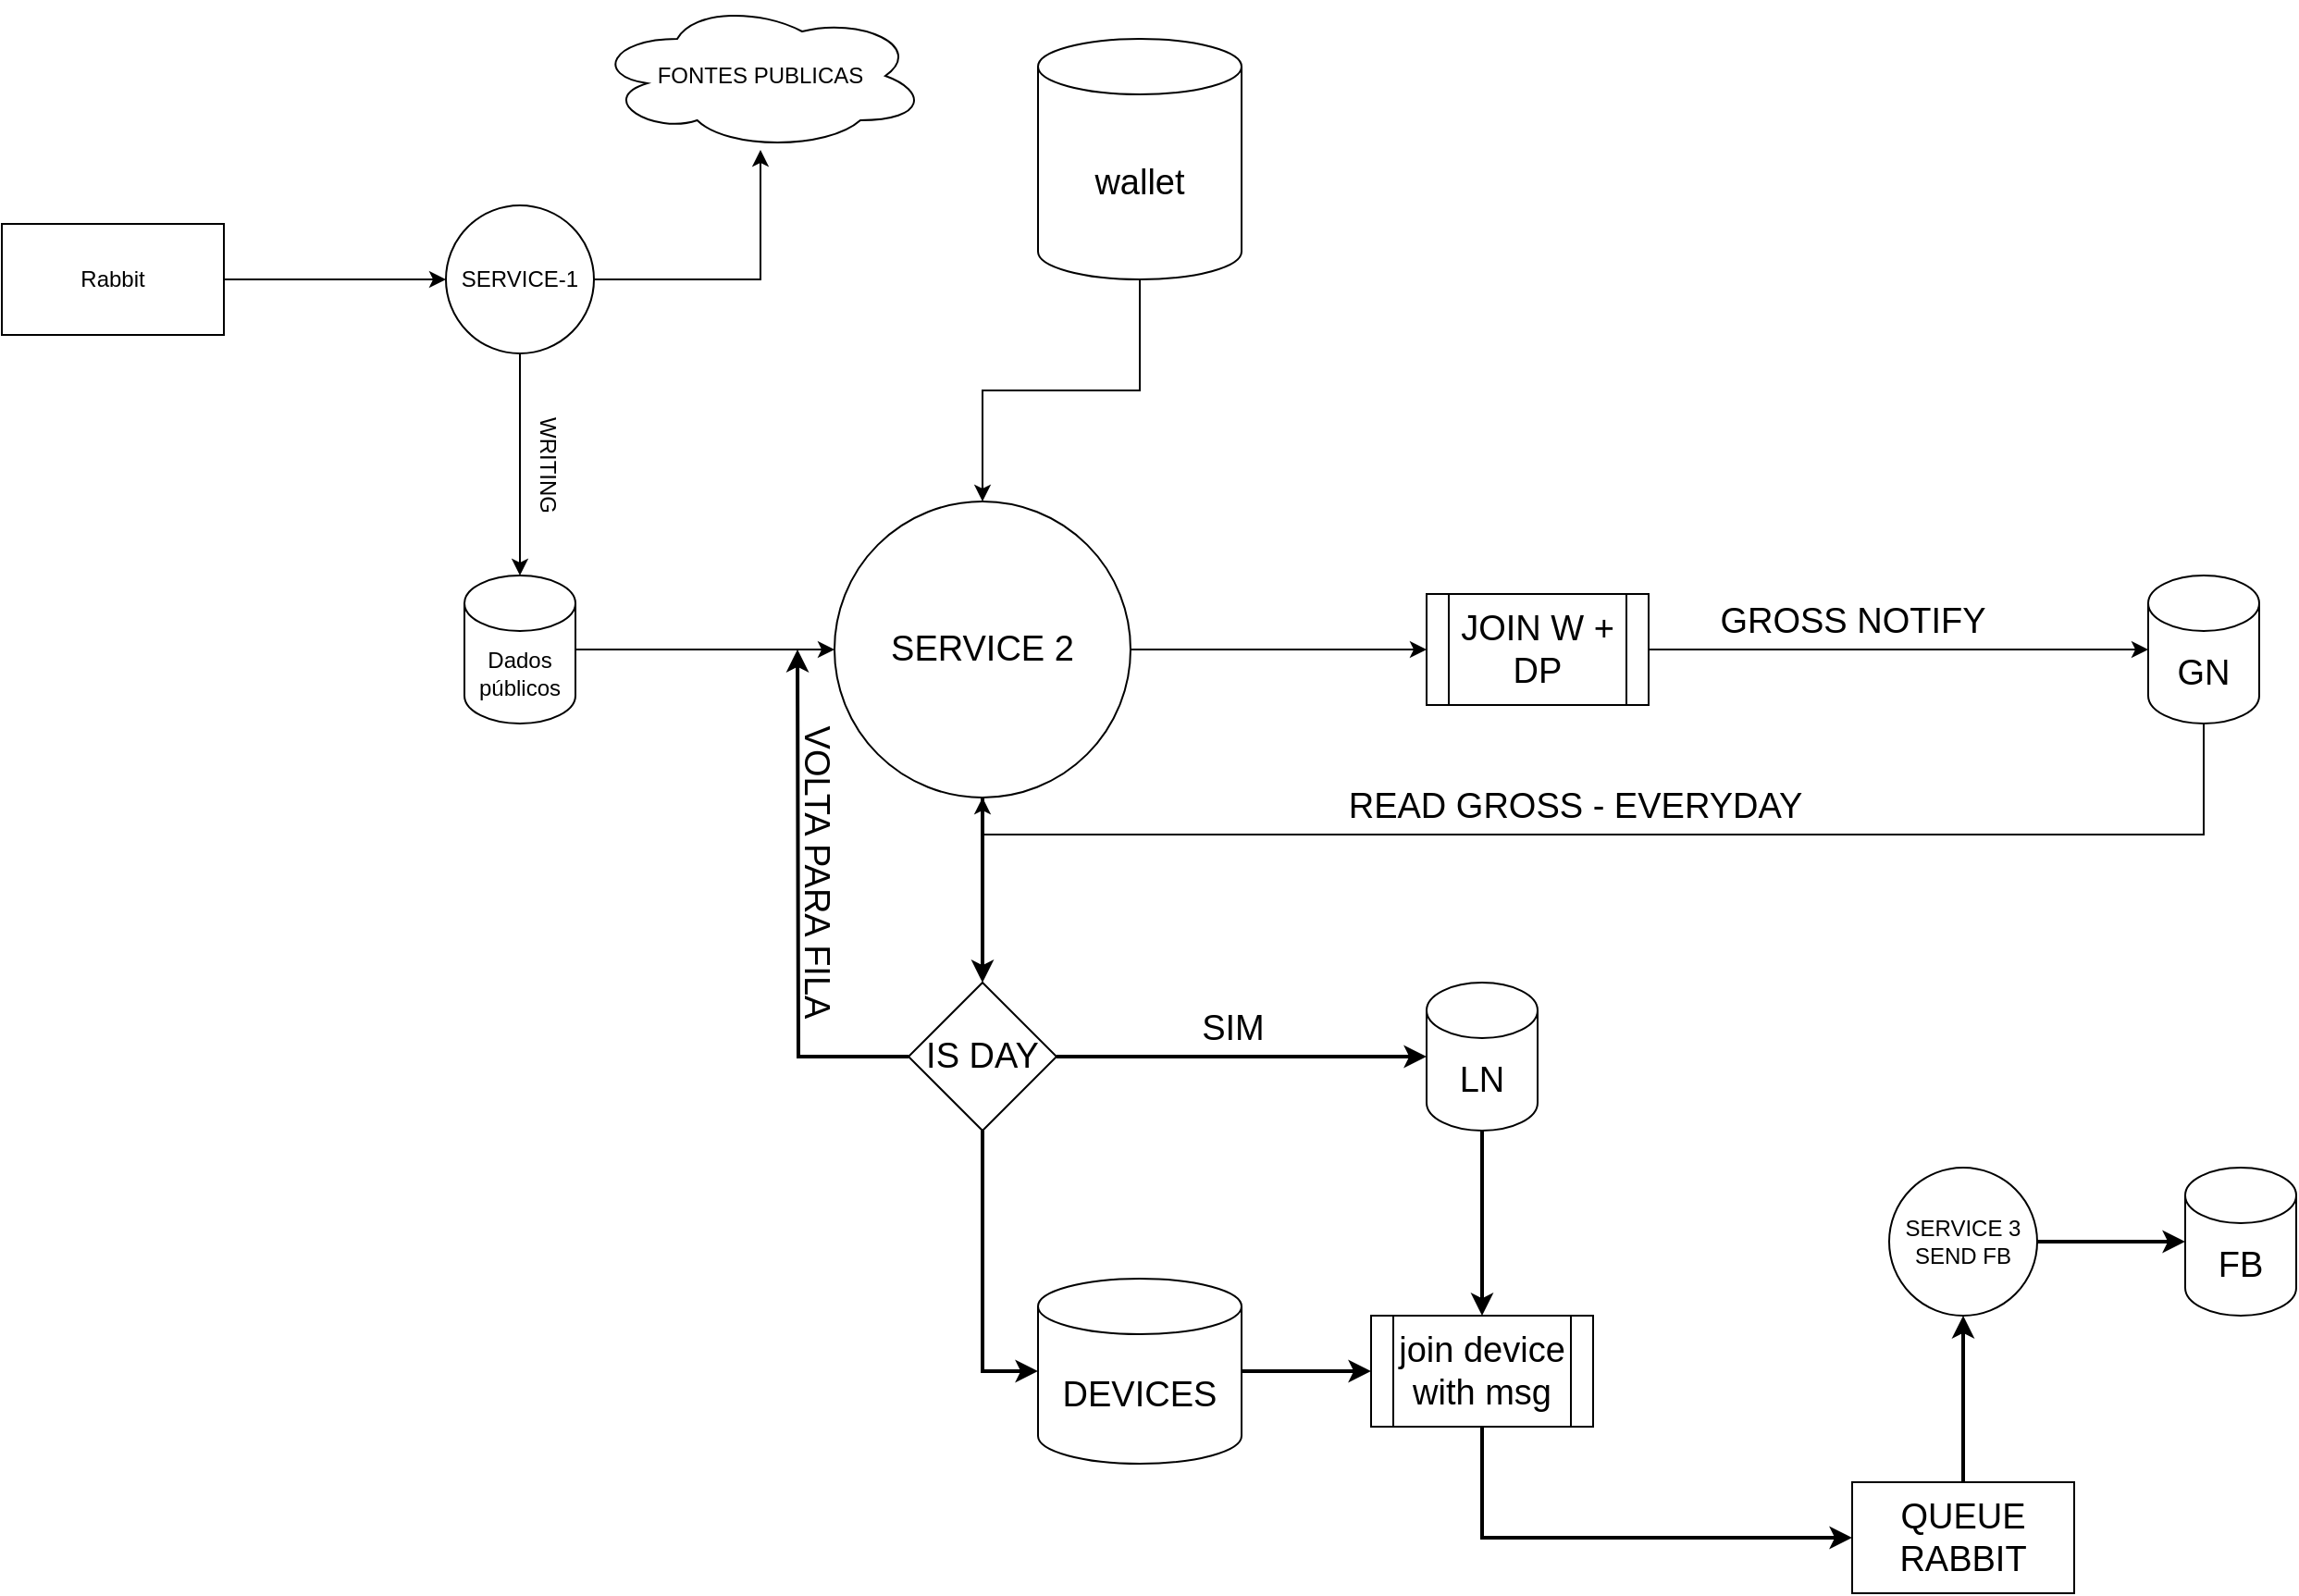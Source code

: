 <mxfile version="20.3.2" type="github">
  <diagram id="vJl3m5sy9_TRx9111Zg3" name="Page-1">
    <mxGraphModel dx="1673" dy="1938" grid="1" gridSize="10" guides="1" tooltips="1" connect="1" arrows="1" fold="1" page="1" pageScale="1" pageWidth="850" pageHeight="1100" background="none" math="0" shadow="0">
      <root>
        <mxCell id="0" />
        <mxCell id="1" parent="0" />
        <mxCell id="cE9KhYs64frih6GcxbA9-4" style="edgeStyle=orthogonalEdgeStyle;rounded=0;orthogonalLoop=1;jettySize=auto;html=1;exitX=1;exitY=0.5;exitDx=0;exitDy=0;" parent="1" source="cE9KhYs64frih6GcxbA9-1" target="cE9KhYs64frih6GcxbA9-3" edge="1">
          <mxGeometry relative="1" as="geometry" />
        </mxCell>
        <mxCell id="cE9KhYs64frih6GcxbA9-1" value="Rabbit" style="rounded=0;whiteSpace=wrap;html=1;" parent="1" vertex="1">
          <mxGeometry y="40" width="120" height="60" as="geometry" />
        </mxCell>
        <mxCell id="cE9KhYs64frih6GcxbA9-35" style="edgeStyle=orthogonalEdgeStyle;rounded=0;orthogonalLoop=1;jettySize=auto;html=1;fontSize=19;strokeWidth=2;" parent="1" source="cE9KhYs64frih6GcxbA9-2" target="cE9KhYs64frih6GcxbA9-34" edge="1">
          <mxGeometry relative="1" as="geometry" />
        </mxCell>
        <mxCell id="cE9KhYs64frih6GcxbA9-2" value="SERVICE 3&lt;br&gt;SEND FB" style="ellipse;whiteSpace=wrap;html=1;aspect=fixed;" parent="1" vertex="1">
          <mxGeometry x="1020" y="550" width="80" height="80" as="geometry" />
        </mxCell>
        <mxCell id="cE9KhYs64frih6GcxbA9-6" style="edgeStyle=orthogonalEdgeStyle;rounded=0;orthogonalLoop=1;jettySize=auto;html=1;exitX=1;exitY=0.5;exitDx=0;exitDy=0;" parent="1" source="cE9KhYs64frih6GcxbA9-3" target="cE9KhYs64frih6GcxbA9-5" edge="1">
          <mxGeometry relative="1" as="geometry" />
        </mxCell>
        <mxCell id="cE9KhYs64frih6GcxbA9-8" style="edgeStyle=orthogonalEdgeStyle;rounded=0;orthogonalLoop=1;jettySize=auto;html=1;exitX=0.5;exitY=1;exitDx=0;exitDy=0;" parent="1" source="cE9KhYs64frih6GcxbA9-3" target="cE9KhYs64frih6GcxbA9-7" edge="1">
          <mxGeometry relative="1" as="geometry" />
        </mxCell>
        <mxCell id="cE9KhYs64frih6GcxbA9-3" value="SERVICE-1" style="ellipse;whiteSpace=wrap;html=1;aspect=fixed;" parent="1" vertex="1">
          <mxGeometry x="240" y="30" width="80" height="80" as="geometry" />
        </mxCell>
        <mxCell id="cE9KhYs64frih6GcxbA9-5" value="FONTES PUBLICAS" style="ellipse;shape=cloud;whiteSpace=wrap;html=1;" parent="1" vertex="1">
          <mxGeometry x="320" y="-80" width="180" height="80" as="geometry" />
        </mxCell>
        <mxCell id="cE9KhYs64frih6GcxbA9-14" style="edgeStyle=orthogonalEdgeStyle;rounded=0;orthogonalLoop=1;jettySize=auto;html=1;entryX=0;entryY=0.5;entryDx=0;entryDy=0;fontSize=19;" parent="1" source="cE9KhYs64frih6GcxbA9-7" target="cE9KhYs64frih6GcxbA9-12" edge="1">
          <mxGeometry relative="1" as="geometry" />
        </mxCell>
        <mxCell id="cE9KhYs64frih6GcxbA9-7" value="Dados&lt;br&gt;públicos" style="shape=cylinder3;whiteSpace=wrap;html=1;boundedLbl=1;backgroundOutline=1;size=15;" parent="1" vertex="1">
          <mxGeometry x="250" y="230" width="60" height="80" as="geometry" />
        </mxCell>
        <mxCell id="cE9KhYs64frih6GcxbA9-9" value="WRITING" style="text;html=1;align=center;verticalAlign=middle;resizable=0;points=[];autosize=1;strokeColor=none;fillColor=none;rotation=90;" parent="1" vertex="1">
          <mxGeometry x="260" y="160" width="70" height="20" as="geometry" />
        </mxCell>
        <mxCell id="cE9KhYs64frih6GcxbA9-13" style="edgeStyle=orthogonalEdgeStyle;rounded=0;orthogonalLoop=1;jettySize=auto;html=1;fontSize=19;" parent="1" source="cE9KhYs64frih6GcxbA9-10" target="cE9KhYs64frih6GcxbA9-12" edge="1">
          <mxGeometry relative="1" as="geometry" />
        </mxCell>
        <mxCell id="cE9KhYs64frih6GcxbA9-10" value="&lt;font style=&quot;font-size: 19px&quot;&gt;wallet&lt;/font&gt;" style="shape=cylinder3;whiteSpace=wrap;html=1;boundedLbl=1;backgroundOutline=1;size=15;" parent="1" vertex="1">
          <mxGeometry x="560" y="-60" width="110" height="130" as="geometry" />
        </mxCell>
        <mxCell id="cE9KhYs64frih6GcxbA9-16" style="edgeStyle=orthogonalEdgeStyle;rounded=0;orthogonalLoop=1;jettySize=auto;html=1;fontSize=19;" parent="1" source="cE9KhYs64frih6GcxbA9-12" target="cE9KhYs64frih6GcxbA9-15" edge="1">
          <mxGeometry relative="1" as="geometry" />
        </mxCell>
        <mxCell id="cE9KhYs64frih6GcxbA9-30" style="edgeStyle=orthogonalEdgeStyle;rounded=0;orthogonalLoop=1;jettySize=auto;html=1;fontSize=19;strokeWidth=2;" parent="1" source="cE9KhYs64frih6GcxbA9-12" target="cE9KhYs64frih6GcxbA9-25" edge="1">
          <mxGeometry relative="1" as="geometry" />
        </mxCell>
        <mxCell id="cE9KhYs64frih6GcxbA9-12" value="SERVICE 2" style="ellipse;whiteSpace=wrap;html=1;aspect=fixed;fontSize=19;" parent="1" vertex="1">
          <mxGeometry x="450" y="190" width="160" height="160" as="geometry" />
        </mxCell>
        <mxCell id="cE9KhYs64frih6GcxbA9-18" style="edgeStyle=orthogonalEdgeStyle;rounded=0;orthogonalLoop=1;jettySize=auto;html=1;fontSize=19;" parent="1" source="cE9KhYs64frih6GcxbA9-15" target="cE9KhYs64frih6GcxbA9-17" edge="1">
          <mxGeometry relative="1" as="geometry" />
        </mxCell>
        <mxCell id="cE9KhYs64frih6GcxbA9-15" value="JOIN W + DP" style="shape=process;whiteSpace=wrap;html=1;backgroundOutline=1;fontSize=19;" parent="1" vertex="1">
          <mxGeometry x="770" y="240" width="120" height="60" as="geometry" />
        </mxCell>
        <mxCell id="cE9KhYs64frih6GcxbA9-23" style="edgeStyle=orthogonalEdgeStyle;rounded=0;orthogonalLoop=1;jettySize=auto;html=1;exitX=0.5;exitY=1;exitDx=0;exitDy=0;exitPerimeter=0;entryX=0.5;entryY=1;entryDx=0;entryDy=0;fontSize=19;" parent="1" source="cE9KhYs64frih6GcxbA9-17" target="cE9KhYs64frih6GcxbA9-12" edge="1">
          <mxGeometry relative="1" as="geometry" />
        </mxCell>
        <mxCell id="cE9KhYs64frih6GcxbA9-17" value="GN" style="shape=cylinder3;whiteSpace=wrap;html=1;boundedLbl=1;backgroundOutline=1;size=15;fontSize=19;" parent="1" vertex="1">
          <mxGeometry x="1160" y="230" width="60" height="80" as="geometry" />
        </mxCell>
        <mxCell id="cE9KhYs64frih6GcxbA9-19" value="GROSS NOTIFY" style="text;html=1;align=center;verticalAlign=middle;resizable=0;points=[];autosize=1;strokeColor=none;fillColor=none;fontSize=19;" parent="1" vertex="1">
          <mxGeometry x="920" y="240" width="160" height="30" as="geometry" />
        </mxCell>
        <mxCell id="cE9KhYs64frih6GcxbA9-24" value="READ GROSS - EVERYDAY" style="text;html=1;align=center;verticalAlign=middle;resizable=0;points=[];autosize=1;strokeColor=none;fillColor=none;fontSize=19;" parent="1" vertex="1">
          <mxGeometry x="720" y="340" width="260" height="30" as="geometry" />
        </mxCell>
        <mxCell id="cE9KhYs64frih6GcxbA9-27" style="edgeStyle=orthogonalEdgeStyle;rounded=0;orthogonalLoop=1;jettySize=auto;html=1;exitX=1;exitY=0.5;exitDx=0;exitDy=0;fontSize=19;strokeWidth=2;entryX=0;entryY=0.5;entryDx=0;entryDy=0;entryPerimeter=0;" parent="1" source="cE9KhYs64frih6GcxbA9-25" target="cE9KhYs64frih6GcxbA9-28" edge="1">
          <mxGeometry relative="1" as="geometry">
            <mxPoint x="760" y="490" as="targetPoint" />
            <Array as="points" />
          </mxGeometry>
        </mxCell>
        <mxCell id="cE9KhYs64frih6GcxbA9-36" style="edgeStyle=orthogonalEdgeStyle;rounded=0;orthogonalLoop=1;jettySize=auto;html=1;fontSize=19;strokeWidth=2;" parent="1" source="cE9KhYs64frih6GcxbA9-25" edge="1">
          <mxGeometry relative="1" as="geometry">
            <mxPoint x="430" y="270" as="targetPoint" />
          </mxGeometry>
        </mxCell>
        <mxCell id="cE9KhYs64frih6GcxbA9-39" style="edgeStyle=orthogonalEdgeStyle;rounded=0;orthogonalLoop=1;jettySize=auto;html=1;entryX=0;entryY=0.5;entryDx=0;entryDy=0;entryPerimeter=0;fontSize=19;strokeWidth=2;" parent="1" source="cE9KhYs64frih6GcxbA9-25" target="cE9KhYs64frih6GcxbA9-38" edge="1">
          <mxGeometry relative="1" as="geometry" />
        </mxCell>
        <mxCell id="cE9KhYs64frih6GcxbA9-25" value="IS DAY" style="rhombus;whiteSpace=wrap;html=1;fontSize=19;" parent="1" vertex="1">
          <mxGeometry x="490" y="450" width="80" height="80" as="geometry" />
        </mxCell>
        <mxCell id="cE9KhYs64frih6GcxbA9-43" style="edgeStyle=orthogonalEdgeStyle;rounded=0;orthogonalLoop=1;jettySize=auto;html=1;entryX=0.5;entryY=0;entryDx=0;entryDy=0;fontSize=19;strokeWidth=2;" parent="1" source="cE9KhYs64frih6GcxbA9-28" target="cE9KhYs64frih6GcxbA9-41" edge="1">
          <mxGeometry relative="1" as="geometry" />
        </mxCell>
        <mxCell id="cE9KhYs64frih6GcxbA9-28" value="LN" style="shape=cylinder3;whiteSpace=wrap;html=1;boundedLbl=1;backgroundOutline=1;size=15;fontSize=19;" parent="1" vertex="1">
          <mxGeometry x="770" y="450" width="60" height="80" as="geometry" />
        </mxCell>
        <mxCell id="cE9KhYs64frih6GcxbA9-29" value="SIM" style="text;html=1;align=center;verticalAlign=middle;resizable=0;points=[];autosize=1;strokeColor=none;fillColor=none;fontSize=19;" parent="1" vertex="1">
          <mxGeometry x="640" y="460" width="50" height="30" as="geometry" />
        </mxCell>
        <mxCell id="cE9KhYs64frih6GcxbA9-33" style="edgeStyle=orthogonalEdgeStyle;rounded=0;orthogonalLoop=1;jettySize=auto;html=1;fontSize=19;strokeWidth=2;" parent="1" source="cE9KhYs64frih6GcxbA9-31" target="cE9KhYs64frih6GcxbA9-2" edge="1">
          <mxGeometry relative="1" as="geometry" />
        </mxCell>
        <mxCell id="cE9KhYs64frih6GcxbA9-31" value="QUEUE RABBIT" style="rounded=0;whiteSpace=wrap;html=1;fontSize=19;" parent="1" vertex="1">
          <mxGeometry x="1000" y="720" width="120" height="60" as="geometry" />
        </mxCell>
        <mxCell id="cE9KhYs64frih6GcxbA9-34" value="FB" style="shape=cylinder3;whiteSpace=wrap;html=1;boundedLbl=1;backgroundOutline=1;size=15;fontSize=19;" parent="1" vertex="1">
          <mxGeometry x="1180" y="550" width="60" height="80" as="geometry" />
        </mxCell>
        <mxCell id="cE9KhYs64frih6GcxbA9-37" value="VOLTA PARA FILA" style="text;html=1;align=center;verticalAlign=middle;resizable=0;points=[];autosize=1;strokeColor=none;fillColor=none;fontSize=19;rotation=90;" parent="1" vertex="1">
          <mxGeometry x="355" y="375" width="170" height="30" as="geometry" />
        </mxCell>
        <mxCell id="cE9KhYs64frih6GcxbA9-42" style="edgeStyle=orthogonalEdgeStyle;rounded=0;orthogonalLoop=1;jettySize=auto;html=1;entryX=0;entryY=0.5;entryDx=0;entryDy=0;fontSize=19;strokeWidth=2;" parent="1" source="cE9KhYs64frih6GcxbA9-38" target="cE9KhYs64frih6GcxbA9-41" edge="1">
          <mxGeometry relative="1" as="geometry" />
        </mxCell>
        <mxCell id="cE9KhYs64frih6GcxbA9-38" value="DEVICES" style="shape=cylinder3;whiteSpace=wrap;html=1;boundedLbl=1;backgroundOutline=1;size=15;fontSize=19;" parent="1" vertex="1">
          <mxGeometry x="560" y="610" width="110" height="100" as="geometry" />
        </mxCell>
        <mxCell id="cE9KhYs64frih6GcxbA9-44" style="edgeStyle=orthogonalEdgeStyle;rounded=0;orthogonalLoop=1;jettySize=auto;html=1;entryX=0;entryY=0.5;entryDx=0;entryDy=0;fontSize=19;strokeWidth=2;exitX=0.5;exitY=1;exitDx=0;exitDy=0;" parent="1" source="cE9KhYs64frih6GcxbA9-41" target="cE9KhYs64frih6GcxbA9-31" edge="1">
          <mxGeometry relative="1" as="geometry" />
        </mxCell>
        <mxCell id="cE9KhYs64frih6GcxbA9-41" value="join device with msg" style="shape=process;whiteSpace=wrap;html=1;backgroundOutline=1;fontSize=19;" parent="1" vertex="1">
          <mxGeometry x="740" y="630" width="120" height="60" as="geometry" />
        </mxCell>
      </root>
    </mxGraphModel>
  </diagram>
</mxfile>
